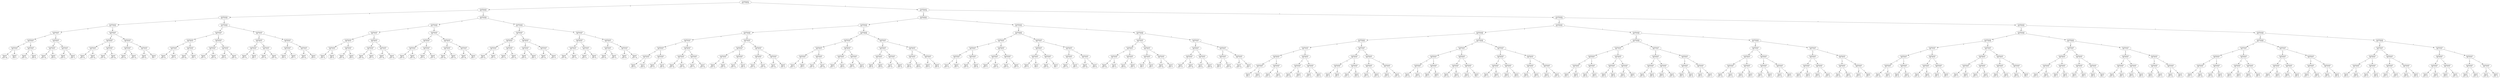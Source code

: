 // Huffman Tree
digraph {
	1931014269232 [label="CoreElement
Key: 2.55e-08"]
	1931014268752 [label="CoreElement
Key: 6.3e-09"]
	1931014269232 -> 1931014268752 [label=0]
	1931014267984 [label="CoreElement
Key: 3.1e-09"]
	1931014268752 -> 1931014267984 [label=0]
	1931014267600 [label="CoreElement
Key: 1.5e-09"]
	1931014267984 -> 1931014267600 [label=0]
	1931014265776 [label="CoreElement
Key: 7e-10"]
	1931014267600 -> 1931014265776 [label=0]
	1931014261744 [label="CoreElement
Key: 3e-10"]
	1931014265776 -> 1931014261744 [label=0]
	1931014201968 [label="CoreElement
Key: 1e-10"]
	1931014261744 -> 1931014201968 [label=0]
	1931014193616 [label="Element
Key: 0
Data: 189"]
	1931014201968 -> 1931014193616 [label=0]
	1931014086512 [label="Element
Key: 0
Data: 9"]
	1931014201968 -> 1931014086512 [label=1]
	1931014207728 [label="CoreElement
Key: 1e-10"]
	1931014261744 -> 1931014207728 [label=1]
	1931014092128 [label="Element
Key: 0
Data: 124"]
	1931014207728 -> 1931014092128 [label=0]
	1931014089152 [label="Element
Key: 0
Data: 62"]
	1931014207728 -> 1931014089152 [label=1]
	1931014259344 [label="CoreElement
Key: 3e-10"]
	1931014265776 -> 1931014259344 [label=1]
	1931014205520 [label="CoreElement
Key: 1e-10"]
	1931014259344 -> 1931014205520 [label=0]
	1931014090976 [label="Element
Key: 0
Data: 100"]
	1931014205520 -> 1931014090976 [label=0]
	1931014088576 [label="Element
Key: 0
Data: 50"]
	1931014205520 -> 1931014088576 [label=1]
	1931014199856 [label="CoreElement
Key: 1e-10"]
	1931014259344 -> 1931014199856 [label=1]
	1931014194672 [label="Element
Key: 0
Data: 211"]
	1931014199856 -> 1931014194672 [label=0]
	1931014089680 [label="Element
Key: 0
Data: 73"]
	1931014199856 -> 1931014089680 [label=1]
	1931014265584 [label="CoreElement
Key: 7e-10"]
	1931014267600 -> 1931014265584 [label=1]
	1931014261456 [label="CoreElement
Key: 3e-10"]
	1931014265584 -> 1931014261456 [label=0]
	1931014201776 [label="CoreElement
Key: 1e-10"]
	1931014261456 -> 1931014201776 [label=0]
	1931014193712 [label="Element
Key: 0
Data: 191"]
	1931014201776 -> 1931014193712 [label=0]
	1931014093760 [label="Element
Key: 0
Data: 158"]
	1931014201776 -> 1931014093760 [label=1]
	1931014202448 [label="CoreElement
Key: 1e-10"]
	1931014261456 -> 1931014202448 [label=1]
	1931014193376 [label="Element
Key: 0
Data: 184"]
	1931014202448 -> 1931014193376 [label=0]
	1931014093856 [label="Element
Key: 0
Data: 160"]
	1931014202448 -> 1931014093856 [label=1]
	1931014263088 [label="CoreElement
Key: 3e-10"]
	1931014265584 -> 1931014263088 [label=1]
	1931014197264 [label="CoreElement
Key: 1e-10"]
	1931014263088 -> 1931014197264 [label=0]
	1931014196304 [label="Element
Key: 0
Data: 245"]
	1931014197264 -> 1931014196304 [label=0]
	1931014092368 [label="Element
Key: 0
Data: 129"]
	1931014197264 -> 1931014092368 [label=1]
	1931014196928 [label="CoreElement
Key: 1e-10"]
	1931014263088 -> 1931014196928 [label=1]
	1931014196640 [label="Element
Key: 0
Data: 252"]
	1931014196928 -> 1931014196640 [label=0]
	1931014086368 [label="Element
Key: 0
Data: 7"]
	1931014196928 -> 1931014086368 [label=1]
	1931014267024 [label="CoreElement
Key: 1.5e-09"]
	1931014267984 -> 1931014267024 [label=1]
	1931014264336 [label="CoreElement
Key: 7e-10"]
	1931014267024 -> 1931014264336 [label=0]
	1931014262032 [label="CoreElement
Key: 3e-10"]
	1931014264336 -> 1931014262032 [label=0]
	1931014200816 [label="CoreElement
Key: 1e-10"]
	1931014262032 -> 1931014200816 [label=0]
	1931014194192 [label="Element
Key: 0
Data: 201"]
	1931014200816 -> 1931014194192 [label=0]
	1931014093472 [label="Element
Key: 0
Data: 152"]
	1931014200816 -> 1931014093472 [label=1]
	1931014200144 [label="CoreElement
Key: 1e-10"]
	1931014262032 -> 1931014200144 [label=1]
	1931014194528 [label="Element
Key: 0
Data: 208"]
	1931014200144 -> 1931014194528 [label=0]
	1931014089728 [label="Element
Key: 0
Data: 74"]
	1931014200144 -> 1931014089728 [label=1]
	1931014259152 [label="CoreElement
Key: 3e-10"]
	1931014264336 -> 1931014259152 [label=1]
	1931014199568 [label="CoreElement
Key: 1e-10"]
	1931014259152 -> 1931014199568 [label=0]
	1931014194816 [label="Element
Key: 0
Data: 214"]
	1931014199568 -> 1931014194816 [label=0]
	1931014093136 [label="Element
Key: 0
Data: 145"]
	1931014199568 -> 1931014093136 [label=1]
	1931014198800 [label="CoreElement
Key: 1e-10"]
	1931014259152 -> 1931014198800 [label=1]
	1931014195200 [label="Element
Key: 0
Data: 222"]
	1931014198800 -> 1931014195200 [label=0]
	1931014092992 [label="Element
Key: 0
Data: 142"]
	1931014198800 -> 1931014092992 [label=1]
	1931014264144 [label="CoreElement
Key: 7e-10"]
	1931014267024 -> 1931014264144 [label=1]
	1931014258864 [label="CoreElement
Key: 3e-10"]
	1931014264144 -> 1931014258864 [label=0]
	1931014198992 [label="CoreElement
Key: 1e-10"]
	1931014258864 -> 1931014198992 [label=0]
	1931014195104 [label="Element
Key: 0
Data: 220"]
	1931014198992 -> 1931014195104 [label=0]
	1931014086896 [label="Element
Key: 0
Data: 17"]
	1931014198992 -> 1931014086896 [label=1]
	1931014201488 [label="CoreElement
Key: 1e-10"]
	1931014258864 -> 1931014201488 [label=1]
	1931014193856 [label="Element
Key: 0
Data: 194"]
	1931014201488 -> 1931014193856 [label=0]
	1931014093664 [label="Element
Key: 0
Data: 156"]
	1931014201488 -> 1931014093664 [label=1]
	1931014209072 [label="CoreElement
Key: 3e-10"]
	1931014264144 -> 1931014209072 [label=1]
	1931014206576 [label="CoreElement
Key: 1e-10"]
	1931014209072 -> 1931014206576 [label=0]
	1931014088816 [label="Element
Key: 0
Data: 55"]
	1931014206576 -> 1931014088816 [label=0]
	1931014091504 [label="Element
Key: 0
Data: 111"]
	1931014206576 -> 1931014091504 [label=1]
	1931014197792 [label="CoreElement
Key: 1e-10"]
	1931014209072 -> 1931014197792 [label=1]
	1931014195776 [label="Element
Key: 0
Data: 234"]
	1931014197792 -> 1931014195776 [label=0]
	1931014089392 [label="Element
Key: 0
Data: 67"]
	1931014197792 -> 1931014089392 [label=1]
	1931014268176 [label="CoreElement
Key: 3.1e-09"]
	1931014268752 -> 1931014268176 [label=1]
	1931014266736 [label="CoreElement
Key: 1.5e-09"]
	1931014268176 -> 1931014266736 [label=0]
	1931014263952 [label="CoreElement
Key: 7e-10"]
	1931014266736 -> 1931014263952 [label=0]
	1931014262416 [label="CoreElement
Key: 3e-10"]
	1931014263952 -> 1931014262416 [label=0]
	1931014206096 [label="CoreElement
Key: 1e-10"]
	1931014262416 -> 1931014206096 [label=0]
	1931014087424 [label="Element
Key: 0
Data: 26"]
	1931014206096 -> 1931014087424 [label=0]
	1931014088720 [label="Element
Key: 0
Data: 53"]
	1931014206096 -> 1931014088720 [label=1]
	1931014205904 [label="CoreElement
Key: 1e-10"]
	1931014262416 -> 1931014205904 [label=1]
	1931014091168 [label="Element
Key: 0
Data: 104"]
	1931014205904 -> 1931014091168 [label=0]
	1931014088672 [label="Element
Key: 0
Data: 52"]
	1931014205904 -> 1931014088672 [label=1]
	1931014209168 [label="CoreElement
Key: 3e-10"]
	1931014263952 -> 1931014209168 [label=1]
	1931014198032 [label="CoreElement
Key: 1e-10"]
	1931014209168 -> 1931014198032 [label=0]
	1931014195584 [label="Element
Key: 0
Data: 230"]
	1931014198032 -> 1931014195584 [label=0]
	1931014092752 [label="Element
Key: 0
Data: 137"]
	1931014198032 -> 1931014092752 [label=1]
	1931014197600 [label="CoreElement
Key: 1e-10"]
	1931014209168 -> 1931014197600 [label=1]
	1931014195968 [label="Element
Key: 0
Data: 238"]
	1931014197600 -> 1931014195968 [label=0]
	1931014092560 [label="Element
Key: 0
Data: 133"]
	1931014197600 -> 1931014092560 [label=1]
	1931014263472 [label="CoreElement
Key: 7e-10"]
	1931014266736 -> 1931014263472 [label=1]
	1931014208304 [label="CoreElement
Key: 3e-10"]
	1931014263472 -> 1931014208304 [label=0]
	1931014197168 [label="CoreElement
Key: 1e-10"]
	1931014208304 -> 1931014197168 [label=0]
	1931014196400 [label="Element
Key: 0
Data: 247"]
	1931014197168 -> 1931014196400 [label=0]
	1931014092320 [label="Element
Key: 0
Data: 128"]
	1931014197168 -> 1931014092320 [label=1]
	1931014197456 [label="CoreElement
Key: 1e-10"]
	1931014208304 -> 1931014197456 [label=1]
	1931014196112 [label="Element
Key: 0
Data: 241"]
	1931014197456 -> 1931014196112 [label=0]
	1931014092464 [label="Element
Key: 0
Data: 131"]
	1931014197456 -> 1931014092464 [label=1]
	1931014260016 [label="CoreElement
Key: 3e-10"]
	1931014263472 -> 1931014260016 [label=1]
	1931014201008 [label="CoreElement
Key: 1e-10"]
	1931014260016 -> 1931014201008 [label=0]
	1931014194096 [label="Element
Key: 0
Data: 199"]
	1931014201008 -> 1931014194096 [label=0]
	1931014093520 [label="Element
Key: 0
Data: 153"]
	1931014201008 -> 1931014093520 [label=1]
	1931014201296 [label="CoreElement
Key: 1e-10"]
	1931014260016 -> 1931014201296 [label=1]
	1931014193952 [label="Element
Key: 0
Data: 196"]
	1931014201296 -> 1931014193952 [label=0]
	1931014089872 [label="Element
Key: 0
Data: 77"]
	1931014201296 -> 1931014089872 [label=1]
	1931014266544 [label="CoreElement
Key: 1.5e-09"]
	1931014268176 -> 1931014266544 [label=1]
	1931014265968 [label="CoreElement
Key: 7e-10"]
	1931014266544 -> 1931014265968 [label=0]
	1931014262224 [label="CoreElement
Key: 3e-10"]
	1931014265968 -> 1931014262224 [label=0]
	1931014198704 [label="CoreElement
Key: 1e-10"]
	1931014262224 -> 1931014198704 [label=0]
	1931014195248 [label="Element
Key: 0
Data: 223"]
	1931014198704 -> 1931014195248 [label=0]
	1931014092944 [label="Element
Key: 0
Data: 141"]
	1931014198704 -> 1931014092944 [label=1]
	1931014199376 [label="CoreElement
Key: 1e-10"]
	1931014262224 -> 1931014199376 [label=1]
	1931014194912 [label="Element
Key: 0
Data: 216"]
	1931014199376 -> 1931014194912 [label=0]
	1931014093088 [label="Element
Key: 0
Data: 144"]
	1931014199376 -> 1931014093088 [label=1]
	1931014208016 [label="CoreElement
Key: 3e-10"]
	1931014265968 -> 1931014208016 [label=1]
	1931014196976 [label="CoreElement
Key: 1e-10"]
	1931014208016 -> 1931014196976 [label=0]
	1931014196592 [label="Element
Key: 0
Data: 251"]
	1931014196976 -> 1931014196592 [label=0]
	1931014086800 [label="Element
Key: 0
Data: 15"]
	1931014196976 -> 1931014086800 [label=1]
	1931014201680 [label="CoreElement
Key: 1e-10"]
	1931014208016 -> 1931014201680 [label=1]
	1931014193760 [label="Element
Key: 0
Data: 192"]
	1931014201680 -> 1931014193760 [label=0]
	1931014093712 [label="Element
Key: 0
Data: 157"]
	1931014201680 -> 1931014093712 [label=1]
	1931014264624 [label="CoreElement
Key: 7e-10"]
	1931014266544 -> 1931014264624 [label=1]
	1931014259536 [label="CoreElement
Key: 3e-10"]
	1931014264624 -> 1931014259536 [label=0]
	1931014200336 [label="CoreElement
Key: 1e-10"]
	1931014259536 -> 1931014200336 [label=0]
	1931014194432 [label="Element
Key: 0
Data: 206"]
	1931014200336 -> 1931014194432 [label=0]
	1931014093376 [label="Element
Key: 0
Data: 150"]
	1931014200336 -> 1931014093376 [label=1]
	1931014199760 [label="CoreElement
Key: 1e-10"]
	1931014259536 -> 1931014199760 [label=1]
	1931014194720 [label="Element
Key: 0
Data: 212"]
	1931014199760 -> 1931014194720 [label=0]
	1931014087904 [label="Element
Key: 0
Data: 36"]
	1931014199760 -> 1931014087904 [label=1]
	1931014259824 [label="CoreElement
Key: 3e-10"]
	1931014264624 -> 1931014259824 [label=1]
	1931014200720 [label="CoreElement
Key: 1e-10"]
	1931014259824 -> 1931014200720 [label=0]
	1931014194240 [label="Element
Key: 0
Data: 202"]
	1931014200720 -> 1931014194240 [label=0]
	1931014093424 [label="Element
Key: 0
Data: 151"]
	1931014200720 -> 1931014093424 [label=1]
	1931014200240 [label="CoreElement
Key: 1e-10"]
	1931014259824 -> 1931014200240 [label=1]
	1931014194480 [label="Element
Key: 0
Data: 207"]
	1931014200240 -> 1931014194480 [label=0]
	1931014093328 [label="Element
Key: 0
Data: 149"]
	1931014200240 -> 1931014093328 [label=1]
	1931014269136 [label="CoreElement
Key: 1.91e-08"]
	1931014269232 -> 1931014269136 [label=1]
	1931014268848 [label="CoreElement
Key: 6.3e-09"]
	1931014269136 -> 1931014268848 [label=0]
	1931014268368 [label="CoreElement
Key: 3.1e-09"]
	1931014268848 -> 1931014268368 [label=0]
	1931014267120 [label="CoreElement
Key: 1.5e-09"]
	1931014268368 -> 1931014267120 [label=0]
	1931014265488 [label="CoreElement
Key: 7e-10"]
	1931014267120 -> 1931014265488 [label=0]
	1931014260208 [label="CoreElement
Key: 3e-10"]
	1931014265488 -> 1931014260208 [label=0]
	1931014204752 [label="CoreElement
Key: 1e-10"]
	1931014260208 -> 1931014204752 [label=0]
	1931014088384 [label="Element
Key: 0
Data: 46"]
	1931014204752 -> 1931014088384 [label=0]
	1931014090640 [label="Element
Key: 0
Data: 93"]
	1931014204752 -> 1931014090640 [label=1]
	1931014201200 [label="CoreElement
Key: 1e-10"]
	1931014260208 -> 1931014201200 [label=1]
	1931014194000 [label="Element
Key: 0
Data: 197"]
	1931014201200 -> 1931014194000 [label=0]
	1931014088000 [label="Element
Key: 0
Data: 38"]
	1931014201200 -> 1931014088000 [label=1]
	1931014260496 [label="CoreElement
Key: 3e-10"]
	1931014265488 -> 1931014260496 [label=1]
	1931014202352 [label="CoreElement
Key: 1e-10"]
	1931014260496 -> 1931014202352 [label=0]
	1931014193424 [label="Element
Key: 0
Data: 185"]
	1931014202352 -> 1931014193424 [label=0]
	1931014093808 [label="Element
Key: 0
Data: 159"]
	1931014202352 -> 1931014093808 [label=1]
	1931014203024 [label="CoreElement
Key: 1e-10"]
	1931014260496 -> 1931014203024 [label=1]
	1931014094720 [label="Element
Key: 0
Data: 178"]
	1931014203024 -> 1931014094720 [label=0]
	1931014094000 [label="Element
Key: 0
Data: 163"]
	1931014203024 -> 1931014094000 [label=1]
	1931014264432 [label="CoreElement
Key: 7e-10"]
	1931014267120 -> 1931014264432 [label=1]
	1931014259248 [label="CoreElement
Key: 3e-10"]
	1931014264432 -> 1931014259248 [label=0]
	1931014205616 [label="CoreElement
Key: 1e-10"]
	1931014259248 -> 1931014205616 [label=0]
	1931014091024 [label="Element
Key: 0
Data: 101"]
	1931014205616 -> 1931014091024 [label=0]
	1931014091072 [label="Element
Key: 0
Data: 102"]
	1931014205616 -> 1931014091072 [label=1]
	1931014199088 [label="CoreElement
Key: 1e-10"]
	1931014259248 -> 1931014199088 [label=1]
	1931014195056 [label="Element
Key: 0
Data: 219"]
	1931014199088 -> 1931014195056 [label=0]
	1931014087856 [label="Element
Key: 0
Data: 35"]
	1931014199088 -> 1931014087856 [label=1]
	1931014258768 [label="CoreElement
Key: 3e-10"]
	1931014264432 -> 1931014258768 [label=1]
	1931014206000 [label="CoreElement
Key: 1e-10"]
	1931014258768 -> 1931014206000 [label=0]
	1931014091216 [label="Element
Key: 0
Data: 105"]
	1931014206000 -> 1931014091216 [label=0]
	1931014091264 [label="Element
Key: 0
Data: 106"]
	1931014206000 -> 1931014091264 [label=1]
	1931014198224 [label="CoreElement
Key: 1e-10"]
	1931014258768 -> 1931014198224 [label=1]
	1931014195488 [label="Element
Key: 0
Data: 228"]
	1931014198224 -> 1931014195488 [label=0]
	1931014087808 [label="Element
Key: 0
Data: 34"]
	1931014198224 -> 1931014087808 [label=1]
	1931014267312 [label="CoreElement
Key: 1.5e-09"]
	1931014268368 -> 1931014267312 [label=1]
	1931014265008 [label="CoreElement
Key: 7e-10"]
	1931014267312 -> 1931014265008 [label=0]
	1931014261360 [label="CoreElement
Key: 3e-10"]
	1931014265008 -> 1931014261360 [label=0]
	1931014203600 [label="CoreElement
Key: 1e-10"]
	1931014261360 -> 1931014203600 [label=0]
	1931014094432 [label="Element
Key: 0
Data: 172"]
	1931014203600 -> 1931014094432 [label=0]
	1931014088144 [label="Element
Key: 0
Data: 41"]
	1931014203600 -> 1931014088144 [label=1]
	1931014203792 [label="CoreElement
Key: 1e-10"]
	1931014261360 -> 1931014203792 [label=1]
	1931014094192 [label="Element
Key: 0
Data: 167"]
	1931014203792 -> 1931014094192 [label=0]
	1931014094240 [label="Element
Key: 0
Data: 168"]
	1931014203792 -> 1931014094240 [label=1]
	1931014261168 [label="CoreElement
Key: 3e-10"]
	1931014265008 -> 1931014261168 [label=1]
	1931014203696 [label="CoreElement
Key: 1e-10"]
	1931014261168 -> 1931014203696 [label=0]
	1931014094384 [label="Element
Key: 0
Data: 171"]
	1931014203696 -> 1931014094384 [label=0]
	1931014090160 [label="Element
Key: 0
Data: 83"]
	1931014203696 -> 1931014090160 [label=1]
	1931014203216 [label="CoreElement
Key: 1e-10"]
	1931014261168 -> 1931014203216 [label=1]
	1931014094624 [label="Element
Key: 0
Data: 176"]
	1931014203216 -> 1931014094624 [label=0]
	1931014090112 [label="Element
Key: 0
Data: 82"]
	1931014203216 -> 1931014090112 [label=1]
	1931014265200 [label="CoreElement
Key: 7e-10"]
	1931014267312 -> 1931014265200 [label=1]
	1931014260784 [label="CoreElement
Key: 3e-10"]
	1931014265200 -> 1931014260784 [label=0]
	1931014204080 [label="CoreElement
Key: 1e-10"]
	1931014260784 -> 1931014204080 [label=0]
	1931014090256 [label="Element
Key: 0
Data: 85"]
	1931014204080 -> 1931014090256 [label=0]
	1931014090304 [label="Element
Key: 0
Data: 86"]
	1931014204080 -> 1931014090304 [label=1]
	1931014202160 [label="CoreElement
Key: 1e-10"]
	1931014260784 -> 1931014202160 [label=1]
	1931014193520 [label="Element
Key: 0
Data: 187"]
	1931014202160 -> 1931014193520 [label=0]
	1931014088048 [label="Element
Key: 0
Data: 39"]
	1931014202160 -> 1931014088048 [label=1]
	1931014260304 [label="CoreElement
Key: 3e-10"]
	1931014265200 -> 1931014260304 [label=1]
	1931014204464 [label="CoreElement
Key: 1e-10"]
	1931014260304 -> 1931014204464 [label=0]
	1931014090448 [label="Element
Key: 0
Data: 89"]
	1931014204464 -> 1931014090448 [label=0]
	1931014090496 [label="Element
Key: 0
Data: 90"]
	1931014204464 -> 1931014090496 [label=1]
	1931014204656 [label="CoreElement
Key: 1e-10"]
	1931014260304 -> 1931014204656 [label=1]
	1931014090544 [label="Element
Key: 0
Data: 91"]
	1931014204656 -> 1931014090544 [label=0]
	1931014090592 [label="Element
Key: 0
Data: 92"]
	1931014204656 -> 1931014090592 [label=1]
	1931014268080 [label="CoreElement
Key: 3.1e-09"]
	1931014268848 -> 1931014268080 [label=1]
	1931014266640 [label="CoreElement
Key: 1.5e-09"]
	1931014268080 -> 1931014266640 [label=0]
	1931014265872 [label="CoreElement
Key: 7e-10"]
	1931014266640 -> 1931014265872 [label=0]
	1931014209456 [label="CoreElement
Key: 3e-10"]
	1931014265872 -> 1931014209456 [label=0]
	1931014198608 [label="CoreElement
Key: 1e-10"]
	1931014209456 -> 1931014198608 [label=0]
	1931014195296 [label="Element
Key: 0
Data: 224"]
	1931014198608 -> 1931014195296 [label=0]
	1931014089536 [label="Element
Key: 0
Data: 70"]
	1931014198608 -> 1931014089536 [label=1]
	1931014197936 [label="CoreElement
Key: 1e-10"]
	1931014209456 -> 1931014197936 [label=1]
	1931014195632 [label="Element
Key: 0
Data: 231"]
	1931014197936 -> 1931014195632 [label=0]
	1931014089440 [label="Element
Key: 0
Data: 68"]
	1931014197936 -> 1931014089440 [label=1]
	1931014258960 [label="CoreElement
Key: 3e-10"]
	1931014265872 -> 1931014258960 [label=1]
	1931014199280 [label="CoreElement
Key: 1e-10"]
	1931014258960 -> 1931014199280 [label=0]
	1931014194960 [label="Element
Key: 0
Data: 217"]
	1931014199280 -> 1931014194960 [label=0]
	1931014093040 [label="Element
Key: 0
Data: 143"]
	1931014199280 -> 1931014093040 [label=1]
	1931014199952 [label="CoreElement
Key: 1e-10"]
	1931014258960 -> 1931014199952 [label=1]
	1931014194624 [label="Element
Key: 0
Data: 210"]
	1931014199952 -> 1931014194624 [label=0]
	1931014093232 [label="Element
Key: 0
Data: 147"]
	1931014199952 -> 1931014093232 [label=1]
	1931014263856 [label="CoreElement
Key: 7e-10"]
	1931014266640 -> 1931014263856 [label=1]
	1931014262512 [label="CoreElement
Key: 3e-10"]
	1931014263856 -> 1931014262512 [label=0]
	1931014198896 [label="CoreElement
Key: 1e-10"]
	1931014262512 -> 1931014198896 [label=0]
	1931014195152 [label="Element
Key: 0
Data: 221"]
	1931014198896 -> 1931014195152 [label=0]
	1931014086464 [label="Element
Key: 0
Data: 8"]
	1931014198896 -> 1931014086464 [label=1]
	1931014196832 [label="CoreElement
Key: 1e-10"]
	1931014262512 -> 1931014196832 [label=1]
	1931014196736 [label="Element
Key: 0
Data: 254"]
	1931014196832 -> 1931014196736 [label=0]
	1931004337360 [label="Element
Key: 0
Data: 1"]
	1931014196832 -> 1931004337360 [label=1]
	1931014208400 [label="CoreElement
Key: 3e-10"]
	1931014263856 -> 1931014208400 [label=1]
	1931014207152 [label="CoreElement
Key: 1e-10"]
	1931014208400 -> 1931014207152 [label=0]
	1931014091840 [label="Element
Key: 0
Data: 118"]
	1931014207152 -> 1931014091840 [label=0]
	1931014086752 [label="Element
Key: 0
Data: 14"]
	1931014207152 -> 1931014086752 [label=1]
	1931014197072 [label="CoreElement
Key: 1e-10"]
	1931014208400 -> 1931014197072 [label=1]
	1931014196496 [label="Element
Key: 0
Data: 249"]
	1931014197072 -> 1931014196496 [label=0]
	1931014089200 [label="Element
Key: 0
Data: 63"]
	1931014197072 -> 1931014089200 [label=1]
	1931014266928 [label="CoreElement
Key: 1.5e-09"]
	1931014268080 -> 1931014266928 [label=1]
	1931014264240 [label="CoreElement
Key: 7e-10"]
	1931014266928 -> 1931014264240 [label=0]
	1931014262128 [label="CoreElement
Key: 3e-10"]
	1931014264240 -> 1931014262128 [label=0]
	1931014200432 [label="CoreElement
Key: 1e-10"]
	1931014262128 -> 1931014200432 [label=0]
	1931014194384 [label="Element
Key: 0
Data: 205"]
	1931014200432 -> 1931014194384 [label=0]
	1931014086944 [label="Element
Key: 0
Data: 18"]
	1931014200432 -> 1931014086944 [label=1]
	1931014205328 [label="CoreElement
Key: 1e-10"]
	1931014262128 -> 1931014205328 [label=1]
	1931014090880 [label="Element
Key: 0
Data: 98"]
	1931014205328 -> 1931014090880 [label=0]
	1931014087232 [label="Element
Key: 0
Data: 24"]
	1931014205328 -> 1931014087232 [label=1]
	1931014259920 [label="CoreElement
Key: 3e-10"]
	1931014264240 -> 1931014259920 [label=1]
	1931014204944 [label="CoreElement
Key: 1e-10"]
	1931014259920 -> 1931014204944 [label=0]
	1931014086320 [label="Element
Key: 0
Data: 5"]
	1931014204944 -> 1931014086320 [label=0]
	1931014086608 [label="Element
Key: 0
Data: 11"]
	1931014204944 -> 1931014086608 [label=1]
	1931014200528 [label="CoreElement
Key: 1e-10"]
	1931014259920 -> 1931014200528 [label=1]
	1931014194336 [label="Element
Key: 0
Data: 204"]
	1931014200528 -> 1931014194336 [label=0]
	1931014087952 [label="Element
Key: 0
Data: 37"]
	1931014200528 -> 1931014087952 [label=1]
	1931014264528 [label="CoreElement
Key: 7e-10"]
	1931014266928 -> 1931014264528 [label=1]
	1931014261840 [label="CoreElement
Key: 3e-10"]
	1931014264528 -> 1931014261840 [label=0]
	1931014206192 [label="CoreElement
Key: 1e-10"]
	1931014261840 -> 1931014206192 [label=0]
	1931014091312 [label="Element
Key: 0
Data: 107"]
	1931014206192 -> 1931014091312 [label=0]
	1931014091360 [label="Element
Key: 0
Data: 108"]
	1931014206192 -> 1931014091360 [label=1]
	1931014205424 [label="CoreElement
Key: 1e-10"]
	1931014261840 -> 1931014205424 [label=1]
	1931014088528 [label="Element
Key: 0
Data: 49"]
	1931014205424 -> 1931014088528 [label=0]
	1931014090928 [label="Element
Key: 0
Data: 99"]
	1931014205424 -> 1931014090928 [label=1]
	1931014259056 [label="CoreElement
Key: 3e-10"]
	1931014264528 -> 1931014259056 [label=1]
	1931014205808 [label="CoreElement
Key: 1e-10"]
	1931014259056 -> 1931014205808 [label=0]
	1931014088624 [label="Element
Key: 0
Data: 51"]
	1931014205808 -> 1931014088624 [label=0]
	1931014091120 [label="Element
Key: 0
Data: 103"]
	1931014205808 -> 1931014091120 [label=1]
	1931014199184 [label="CoreElement
Key: 1e-10"]
	1931014259056 -> 1931014199184 [label=1]
	1931014195008 [label="Element
Key: 0
Data: 218"]
	1931014199184 -> 1931014195008 [label=0]
	1931014089584 [label="Element
Key: 0
Data: 71"]
	1931014199184 -> 1931014089584 [label=1]
	1931014269040 [label="CoreElement
Key: 1.27e-08"]
	1931014269136 -> 1931014269040 [label=1]
	1931014268656 [label="CoreElement
Key: 6.3e-09"]
	1931014269040 -> 1931014268656 [label=0]
	1931014267888 [label="CoreElement
Key: 3.1e-09"]
	1931014268656 -> 1931014267888 [label=0]
	1931014266352 [label="CoreElement
Key: 1.5e-09"]
	1931014267888 -> 1931014266352 [label=0]
	1931014263280 [label="CoreElement
Key: 7e-10"]
	1931014266352 -> 1931014263280 [label=0]
	1931014207920 [label="CoreElement
Key: 3e-10"]
	1931014263280 -> 1931014207920 [label=0]
	1931004335296 [label="CoreElement
Key: 1e-10"]
	1931014207920 -> 1931004335296 [label=0]
	1931004334096 [label="Element
Key: 0
Data: 0"]
	1931004335296 -> 1931004334096 [label=0]
	1931014196784 [label="Element
Key: 0
Data: 255"]
	1931004335296 -> 1931014196784 [label=1]
	1931014207824 [label="CoreElement
Key: 1e-10"]
	1931014207920 -> 1931014207824 [label=1]
	1931014092176 [label="Element
Key: 0
Data: 125"]
	1931014207824 -> 1931014092176 [label=0]
	1931014092224 [label="Element
Key: 0
Data: 126"]
	1931014207824 -> 1931014092224 [label=1]
	1931014263184 [label="CoreElement
Key: 3e-10"]
	1931014263280 -> 1931014263184 [label=1]
	1931014197120 [label="CoreElement
Key: 1e-10"]
	1931014263184 -> 1931014197120 [label=0]
	1931014196448 [label="Element
Key: 0
Data: 248"]
	1931014197120 -> 1931014196448 [label=0]
	1931014092272 [label="Element
Key: 0
Data: 127"]
	1931014197120 -> 1931014092272 [label=1]
	1931014207536 [label="CoreElement
Key: 1e-10"]
	1931014263184 -> 1931014207536 [label=1]
	1931014092032 [label="Element
Key: 0
Data: 122"]
	1931014207536 -> 1931014092032 [label=0]
	1931014087616 [label="Element
Key: 0
Data: 30"]
	1931014207536 -> 1931014087616 [label=1]
	1931014266256 [label="CoreElement
Key: 7e-10"]
	1931014266352 -> 1931014266256 [label=1]
	1931014262800 [label="CoreElement
Key: 3e-10"]
	1931014266256 -> 1931014262800 [label=0]
	1931014206864 [label="CoreElement
Key: 1e-10"]
	1931014262800 -> 1931014206864 [label=0]
	1931014087520 [label="Element
Key: 0
Data: 28"]
	1931014206864 -> 1931014087520 [label=0]
	1931014088912 [label="Element
Key: 0
Data: 57"]
	1931014206864 -> 1931014088912 [label=1]
	1931014206672 [label="CoreElement
Key: 1e-10"]
	1931014262800 -> 1931014206672 [label=1]
	1931014091552 [label="Element
Key: 0
Data: 112"]
	1931014206672 -> 1931014091552 [label=0]
	1931014088864 [label="Element
Key: 0
Data: 56"]
	1931014206672 -> 1931014088864 [label=1]
	1931014208208 [label="CoreElement
Key: 3e-10"]
	1931014266256 -> 1931014208208 [label=1]
	1931014207344 [label="CoreElement
Key: 1e-10"]
	1931014208208 -> 1931014207344 [label=0]
	1931014091888 [label="Element
Key: 0
Data: 119"]
	1931014207344 -> 1931014091888 [label=0]
	1931014091936 [label="Element
Key: 0
Data: 120"]
	1931014207344 -> 1931014091936 [label=1]
	1931014198512 [label="CoreElement
Key: 1e-10"]
	1931014208208 -> 1931014198512 [label=1]
	1931014195344 [label="Element
Key: 0
Data: 225"]
	1931014198512 -> 1931014195344 [label=0]
	1931014092896 [label="Element
Key: 0
Data: 140"]
	1931014198512 -> 1931014092896 [label=1]
	1931014267792 [label="CoreElement
Key: 1.5e-09"]
	1931014267888 -> 1931014267792 [label=1]
	1931014263664 [label="CoreElement
Key: 7e-10"]
	1931014267792 -> 1931014263664 [label=0]
	1931014262704 [label="CoreElement
Key: 3e-10"]
	1931014263664 -> 1931014262704 [label=0]
	1931014198128 [label="CoreElement
Key: 1e-10"]
	1931014262704 -> 1931014198128 [label=0]
	1931014195536 [label="Element
Key: 0
Data: 229"]
	1931014198128 -> 1931014195536 [label=0]
	1931014092800 [label="Element
Key: 0
Data: 138"]
	1931014198128 -> 1931014092800 [label=1]
	1931014206480 [label="CoreElement
Key: 1e-10"]
	1931014262704 -> 1931014206480 [label=1]
	1931014086704 [label="Element
Key: 0
Data: 13"]
	1931014206480 -> 1931014086704 [label=0]
	1931014087472 [label="Element
Key: 0
Data: 27"]
	1931014206480 -> 1931014087472 [label=1]
	1931014208496 [label="CoreElement
Key: 3e-10"]
	1931014263664 -> 1931014208496 [label=1]
	1931014197312 [label="CoreElement
Key: 1e-10"]
	1931014208496 -> 1931014197312 [label=0]
	1931014196256 [label="Element
Key: 0
Data: 244"]
	1931014197312 -> 1931014196256 [label=0]
	1931014092416 [label="Element
Key: 0
Data: 130"]
	1931014197312 -> 1931014092416 [label=1]
	1931014196880 [label="CoreElement
Key: 1e-10"]
	1931014208496 -> 1931014196880 [label=1]
	1931014196688 [label="Element
Key: 0
Data: 253"]
	1931014196880 -> 1931014196688 [label=0]
	1931004338320 [label="Element
Key: 0
Data: 3"]
	1931014196880 -> 1931004338320 [label=1]
	1931014266064 [label="CoreElement
Key: 7e-10"]
	1931014267792 -> 1931014266064 [label=1]
	1931014208688 [label="CoreElement
Key: 3e-10"]
	1931014266064 -> 1931014208688 [label=0]
	1931014206960 [label="CoreElement
Key: 1e-10"]
	1931014208688 -> 1931014206960 [label=0]
	1931014091696 [label="Element
Key: 0
Data: 115"]
	1931014206960 -> 1931014091696 [label=0]
	1931014091744 [label="Element
Key: 0
Data: 116"]
	1931014206960 -> 1931014091744 [label=1]
	1931014197408 [label="CoreElement
Key: 1e-10"]
	1931014208688 -> 1931014197408 [label=1]
	1931014196160 [label="Element
Key: 0
Data: 242"]
	1931014197408 -> 1931014196160 [label=0]
	1931014089296 [label="Element
Key: 0
Data: 65"]
	1931014197408 -> 1931014089296 [label=1]
	1931014208976 [label="CoreElement
Key: 3e-10"]
	1931014266064 -> 1931014208976 [label=1]
	1931014197840 [label="CoreElement
Key: 1e-10"]
	1931014208976 -> 1931014197840 [label=0]
	1931014195728 [label="Element
Key: 0
Data: 233"]
	1931014197840 -> 1931014195728 [label=0]
	1931014092656 [label="Element
Key: 0
Data: 135"]
	1931014197840 -> 1931014092656 [label=1]
	1931014198416 [label="CoreElement
Key: 1e-10"]
	1931014208976 -> 1931014198416 [label=1]
	1931014195392 [label="Element
Key: 0
Data: 226"]
	1931014198416 -> 1931014195392 [label=0]
	1931014092848 [label="Element
Key: 0
Data: 139"]
	1931014198416 -> 1931014092848 [label=1]
	1931014268560 [label="CoreElement
Key: 3.1e-09"]
	1931014268656 -> 1931014268560 [label=1]
	1931014267504 [label="CoreElement
Key: 1.5e-09"]
	1931014268560 -> 1931014267504 [label=0]
	1931014264816 [label="CoreElement
Key: 7e-10"]
	1931014267504 -> 1931014264816 [label=0]
	1931014261648 [label="CoreElement
Key: 3e-10"]
	1931014264816 -> 1931014261648 [label=0]
	1931014204560 [label="CoreElement
Key: 1e-10"]
	1931014261648 -> 1931014204560 [label=0]
	1931014087136 [label="Element
Key: 0
Data: 22"]
	1931014204560 -> 1931014087136 [label=0]
	1931014088336 [label="Element
Key: 0
Data: 45"]
	1931014204560 -> 1931014088336 [label=1]
	1931014204368 [label="CoreElement
Key: 1e-10"]
	1931014261648 -> 1931014204368 [label=1]
	1931014090400 [label="Element
Key: 0
Data: 88"]
	1931014204368 -> 1931014090400 [label=0]
	1931014088288 [label="Element
Key: 0
Data: 44"]
	1931014204368 -> 1931014088288 [label=1]
	1931014259728 [label="CoreElement
Key: 3e-10"]
	1931014264816 -> 1931014259728 [label=1]
	1931014205136 [label="CoreElement
Key: 1e-10"]
	1931014259728 -> 1931014205136 [label=0]
	1931014090736 [label="Element
Key: 0
Data: 95"]
	1931014205136 -> 1931014090736 [label=0]
	1931014090784 [label="Element
Key: 0
Data: 96"]
	1931014205136 -> 1931014090784 [label=1]
	1931014200624 [label="CoreElement
Key: 1e-10"]
	1931014259728 -> 1931014200624 [label=1]
	1931014194288 [label="Element
Key: 0
Data: 203"]
	1931014200624 -> 1931014194288 [label=0]
	1931014089776 [label="Element
Key: 0
Data: 75"]
	1931014200624 -> 1931014089776 [label=1]
	1931014266160 [label="CoreElement
Key: 7e-10"]
	1931014267504 -> 1931014266160 [label=1]
	1931014262608 [label="CoreElement
Key: 3e-10"]
	1931014266160 -> 1931014262608 [label=0]
	1931014197552 [label="CoreElement
Key: 1e-10"]
	1931014262608 -> 1931014197552 [label=0]
	1931014196016 [label="Element
Key: 0
Data: 239"]
	1931014197552 -> 1931014196016 [label=0]
	1931014089344 [label="Element
Key: 0
Data: 66"]
	1931014197552 -> 1931014089344 [label=1]
	1931014197888 [label="CoreElement
Key: 1e-10"]
	1931014262608 -> 1931014197888 [label=1]
	1931014195680 [label="Element
Key: 0
Data: 232"]
	1931014197888 -> 1931014195680 [label=0]
	1931014092704 [label="Element
Key: 0
Data: 136"]
	1931014197888 -> 1931014092704 [label=1]
	1931014262992 [label="CoreElement
Key: 3e-10"]
	1931014266160 -> 1931014262992 [label=1]
	1931014207248 [label="CoreElement
Key: 1e-10"]
	1931014262992 -> 1931014207248 [label=0]
	1931014087568 [label="Element
Key: 0
Data: 29"]
	1931014207248 -> 1931014087568 [label=0]
	1931014089008 [label="Element
Key: 0
Data: 59"]
	1931014207248 -> 1931014089008 [label=1]
	1931014207056 [label="CoreElement
Key: 1e-10"]
	1931014262992 -> 1931014207056 [label=1]
	1931014088960 [label="Element
Key: 0
Data: 58"]
	1931014207056 -> 1931014088960 [label=0]
	1931014091792 [label="Element
Key: 0
Data: 117"]
	1931014207056 -> 1931014091792 [label=1]
	1931014266448 [label="CoreElement
Key: 1.5e-09"]
	1931014268560 -> 1931014266448 [label=1]
	1931014263568 [label="CoreElement
Key: 7e-10"]
	1931014266448 -> 1931014263568 [label=0]
	1931014208592 [label="CoreElement
Key: 3e-10"]
	1931014263568 -> 1931014208592 [label=0]
	1931014197504 [label="CoreElement
Key: 1e-10"]
	1931014208592 -> 1931014197504 [label=0]
	1931014196064 [label="Element
Key: 0
Data: 240"]
	1931014197504 -> 1931014196064 [label=0]
	1931014092512 [label="Element
Key: 0
Data: 132"]
	1931014197504 -> 1931014092512 [label=1]
	1931014197024 [label="CoreElement
Key: 1e-10"]
	1931014208592 -> 1931014197024 [label=1]
	1931014196544 [label="Element
Key: 0
Data: 250"]
	1931014197024 -> 1931014196544 [label=0]
	1931014087664 [label="Element
Key: 0
Data: 31"]
	1931014197024 -> 1931014087664 [label=1]
	1931014209264 [label="CoreElement
Key: 3e-10"]
	1931014263568 -> 1931014209264 [label=1]
	1931014206384 [label="CoreElement
Key: 1e-10"]
	1931014209264 -> 1931014206384 [label=0]
	1931014091456 [label="Element
Key: 0
Data: 110"]
	1931014206384 -> 1931014091456 [label=0]
	1931014086416 [label="Element
Key: 0
Data: 6"]
	1931014206384 -> 1931014086416 [label=1]
	1931014197744 [label="CoreElement
Key: 1e-10"]
	1931014209264 -> 1931014197744 [label=1]
	1931014195824 [label="Element
Key: 0
Data: 235"]
	1931014197744 -> 1931014195824 [label=0]
	1931014087760 [label="Element
Key: 0
Data: 33"]
	1931014197744 -> 1931014087760 [label=1]
	1931014264720 [label="CoreElement
Key: 7e-10"]
	1931014266448 -> 1931014264720 [label=1]
	1931014259632 [label="CoreElement
Key: 3e-10"]
	1931014264720 -> 1931014259632 [label=0]
	1931014205232 [label="CoreElement
Key: 1e-10"]
	1931014259632 -> 1931014205232 [label=0]
	1931014088480 [label="Element
Key: 0
Data: 48"]
	1931014205232 -> 1931014088480 [label=0]
	1931014090832 [label="Element
Key: 0
Data: 97"]
	1931014205232 -> 1931014090832 [label=1]
	1931014201392 [label="CoreElement
Key: 1e-10"]
	1931014259632 -> 1931014201392 [label=1]
	1931014193904 [label="Element
Key: 0
Data: 195"]
	1931014201392 -> 1931014193904 [label=0]
	1931014093616 [label="Element
Key: 0
Data: 155"]
	1931014201392 -> 1931014093616 [label=1]
	1931014259440 [label="CoreElement
Key: 3e-10"]
	1931014264720 -> 1931014259440 [label=1]
	1931014200048 [label="CoreElement
Key: 1e-10"]
	1931014259440 -> 1931014200048 [label=0]
	1931014194576 [label="Element
Key: 0
Data: 209"]
	1931014200048 -> 1931014194576 [label=0]
	1931014093280 [label="Element
Key: 0
Data: 148"]
	1931014200048 -> 1931014093280 [label=1]
	1931014199472 [label="CoreElement
Key: 1e-10"]
	1931014259440 -> 1931014199472 [label=1]
	1931014194864 [label="Element
Key: 0
Data: 215"]
	1931014199472 -> 1931014194864 [label=0]
	1931014089632 [label="Element
Key: 0
Data: 72"]
	1931014199472 -> 1931014089632 [label=1]
	1931014268944 [label="CoreElement
Key: 6.3e-09"]
	1931014269040 -> 1931014268944 [label=1]
	1931014268272 [label="CoreElement
Key: 3.1e-09"]
	1931014268944 -> 1931014268272 [label=0]
	1931014267408 [label="CoreElement
Key: 1.5e-09"]
	1931014268272 -> 1931014267408 [label=0]
	1931014264912 [label="CoreElement
Key: 7e-10"]
	1931014267408 -> 1931014264912 [label=0]
	1931014260400 [label="CoreElement
Key: 3e-10"]
	1931014264912 -> 1931014260400 [label=0]
	1931014202064 [label="CoreElement
Key: 1e-10"]
	1931014260400 -> 1931014202064 [label=0]
	1931014193568 [label="Element
Key: 0
Data: 188"]
	1931014202064 -> 1931014193568 [label=0]
	1931014086992 [label="Element
Key: 0
Data: 19"]
	1931014202064 -> 1931014086992 [label=1]
	1931014203888 [label="CoreElement
Key: 1e-10"]
	1931014260400 -> 1931014203888 [label=1]
	1931014090208 [label="Element
Key: 0
Data: 84"]
	1931014203888 -> 1931014090208 [label=0]
	1931014094288 [label="Element
Key: 0
Data: 169"]
	1931014203888 -> 1931014094288 [label=1]
	1931014261552 [label="CoreElement
Key: 3e-10"]
	1931014264912 -> 1931014261552 [label=1]
	1931014202736 [label="CoreElement
Key: 1e-10"]
	1931014261552 -> 1931014202736 [label=0]
	1931014193232 [label="Element
Key: 0
Data: 181"]
	1931014202736 -> 1931014193232 [label=0]
	1931014093952 [label="Element
Key: 0
Data: 162"]
	1931014202736 -> 1931014093952 [label=1]
	1931014204176 [label="CoreElement
Key: 1e-10"]
	1931014261552 -> 1931014204176 [label=1]
	1931014086560 [label="Element
Key: 0
Data: 10"]
	1931014204176 -> 1931014086560 [label=0]
	1931014087088 [label="Element
Key: 0
Data: 21"]
	1931014204176 -> 1931014087088 [label=1]
	1931014265104 [label="CoreElement
Key: 7e-10"]
	1931014267408 -> 1931014265104 [label=1]
	1931014261264 [label="CoreElement
Key: 3e-10"]
	1931014265104 -> 1931014261264 [label=0]
	1931014203504 [label="CoreElement
Key: 1e-10"]
	1931014261264 -> 1931014203504 [label=0]
	1931014094480 [label="Element
Key: 0
Data: 173"]
	1931014203504 -> 1931014094480 [label=0]
	1931014087040 [label="Element
Key: 0
Data: 20"]
	1931014203504 -> 1931014087040 [label=1]
	1931014203312 [label="CoreElement
Key: 1e-10"]
	1931014261264 -> 1931014203312 [label=1]
	1931014094576 [label="Element
Key: 0
Data: 175"]
	1931014203312 -> 1931014094576 [label=0]
	1931014094096 [label="Element
Key: 0
Data: 165"]
	1931014203312 -> 1931014094096 [label=1]
	1931014260688 [label="CoreElement
Key: 3e-10"]
	1931014265104 -> 1931014260688 [label=1]
	1931014202640 [label="CoreElement
Key: 1e-10"]
	1931014260688 -> 1931014202640 [label=0]
	1931014193280 [label="Element
Key: 0
Data: 182"]
	1931014202640 -> 1931014193280 [label=0]
	1931014093904 [label="Element
Key: 0
Data: 161"]
	1931014202640 -> 1931014093904 [label=1]
	1931014201872 [label="CoreElement
Key: 1e-10"]
	1931014260688 -> 1931014201872 [label=1]
	1931014193664 [label="Element
Key: 0
Data: 190"]
	1931014201872 -> 1931014193664 [label=0]
	1931014085360 [label="Element
Key: 0
Data: 4"]
	1931014201872 -> 1931014085360 [label=1]
	1931014266832 [label="CoreElement
Key: 1.5e-09"]
	1931014268272 -> 1931014266832 [label=1]
	1931014265680 [label="CoreElement
Key: 7e-10"]
	1931014266832 -> 1931014265680 [label=0]
	1931014262320 [label="CoreElement
Key: 3e-10"]
	1931014265680 -> 1931014262320 [label=0]
	1931014199664 [label="CoreElement
Key: 1e-10"]
	1931014262320 -> 1931014199664 [label=0]
	1931014194768 [label="Element
Key: 0
Data: 213"]
	1931014199664 -> 1931014194768 [label=0]
	1931014093184 [label="Element
Key: 0
Data: 146"]
	1931014199664 -> 1931014093184 [label=1]
	1931014205712 [label="CoreElement
Key: 1e-10"]
	1931014262320 -> 1931014205712 [label=1]
	1931014086656 [label="Element
Key: 0
Data: 12"]
	1931014205712 -> 1931014086656 [label=0]
	1931014087328 [label="Element
Key: 0
Data: 25"]
	1931014205712 -> 1931014087328 [label=1]
	1931014261936 [label="CoreElement
Key: 3e-10"]
	1931014265680 -> 1931014261936 [label=1]
	1931014205040 [label="CoreElement
Key: 1e-10"]
	1931014261936 -> 1931014205040 [label=0]
	1931014087184 [label="Element
Key: 0
Data: 23"]
	1931014205040 -> 1931014087184 [label=0]
	1931014088432 [label="Element
Key: 0
Data: 47"]
	1931014205040 -> 1931014088432 [label=1]
	1931014204848 [label="CoreElement
Key: 1e-10"]
	1931014261936 -> 1931014204848 [label=1]
	1931014090688 [label="Element
Key: 0
Data: 94"]
	1931014204848 -> 1931014090688 [label=0]
	1931004337408 [label="Element
Key: 0
Data: 2"]
	1931014204848 -> 1931004337408 [label=1]
	1931014263760 [label="CoreElement
Key: 7e-10"]
	1931014266832 -> 1931014263760 [label=1]
	1931014208880 [label="CoreElement
Key: 3e-10"]
	1931014263760 -> 1931014208880 [label=0]
	1931014197696 [label="CoreElement
Key: 1e-10"]
	1931014208880 -> 1931014197696 [label=0]
	1931014195872 [label="Element
Key: 0
Data: 236"]
	1931014197696 -> 1931014195872 [label=0]
	1931014086848 [label="Element
Key: 0
Data: 16"]
	1931014197696 -> 1931014086848 [label=1]
	1931014197360 [label="CoreElement
Key: 1e-10"]
	1931014208880 -> 1931014197360 [label=1]
	1931014196208 [label="Element
Key: 0
Data: 243"]
	1931014197360 -> 1931014196208 [label=0]
	1931014087712 [label="Element
Key: 0
Data: 32"]
	1931014197360 -> 1931014087712 [label=1]
	1931014208112 [label="CoreElement
Key: 3e-10"]
	1931014263760 -> 1931014208112 [label=1]
	1931014207440 [label="CoreElement
Key: 1e-10"]
	1931014208112 -> 1931014207440 [label=0]
	1931014089056 [label="Element
Key: 0
Data: 60"]
	1931014207440 -> 1931014089056 [label=0]
	1931014091984 [label="Element
Key: 0
Data: 121"]
	1931014207440 -> 1931014091984 [label=1]
	1931014201584 [label="CoreElement
Key: 1e-10"]
	1931014208112 -> 1931014201584 [label=1]
	1931014193808 [label="Element
Key: 0
Data: 193"]
	1931014201584 -> 1931014193808 [label=0]
	1931014089920 [label="Element
Key: 0
Data: 78"]
	1931014201584 -> 1931014089920 [label=1]
	1931014268464 [label="CoreElement
Key: 3.1e-09"]
	1931014268944 -> 1931014268464 [label=1]
	1931014267216 [label="CoreElement
Key: 1.5e-09"]
	1931014268464 -> 1931014267216 [label=0]
	1931014265296 [label="CoreElement
Key: 7e-10"]
	1931014267216 -> 1931014265296 [label=0]
	1931014261072 [label="CoreElement
Key: 3e-10"]
	1931014265296 -> 1931014261072 [label=0]
	1931014203408 [label="CoreElement
Key: 1e-10"]
	1931014261072 -> 1931014203408 [label=0]
	1931014094528 [label="Element
Key: 0
Data: 174"]
	1931014203408 -> 1931014094528 [label=0]
	1931014094144 [label="Element
Key: 0
Data: 166"]
	1931014203408 -> 1931014094144 [label=1]
	1931014202832 [label="CoreElement
Key: 1e-10"]
	1931014261072 -> 1931014202832 [label=1]
	1931014094816 [label="Element
Key: 0
Data: 180"]
	1931014202832 -> 1931014094816 [label=0]
	1931014088096 [label="Element
Key: 0
Data: 40"]
	1931014202832 -> 1931014088096 [label=1]
	1931014260592 [label="CoreElement
Key: 3e-10"]
	1931014265296 -> 1931014260592 [label=1]
	1931014204272 [label="CoreElement
Key: 1e-10"]
	1931014260592 -> 1931014204272 [label=0]
	1931014088240 [label="Element
Key: 0
Data: 43"]
	1931014204272 -> 1931014088240 [label=0]
	1931014090352 [label="Element
Key: 0
Data: 87"]
	1931014204272 -> 1931014090352 [label=1]
	1931014202256 [label="CoreElement
Key: 1e-10"]
	1931014260592 -> 1931014202256 [label=1]
	1931014193472 [label="Element
Key: 0
Data: 186"]
	1931014202256 -> 1931014193472 [label=0]
	1931014089968 [label="Element
Key: 0
Data: 79"]
	1931014202256 -> 1931014089968 [label=1]
	1931014265392 [label="CoreElement
Key: 7e-10"]
	1931014267216 -> 1931014265392 [label=1]
	1931014260880 [label="CoreElement
Key: 3e-10"]
	1931014265392 -> 1931014260880 [label=0]
	1931014203984 [label="CoreElement
Key: 1e-10"]
	1931014260880 -> 1931014203984 [label=0]
	1931014094336 [label="Element
Key: 0
Data: 170"]
	1931014203984 -> 1931014094336 [label=0]
	1931014088192 [label="Element
Key: 0
Data: 42"]
	1931014203984 -> 1931014088192 [label=1]
	1931014202928 [label="CoreElement
Key: 1e-10"]
	1931014260880 -> 1931014202928 [label=1]
	1931014094768 [label="Element
Key: 0
Data: 179"]
	1931014202928 -> 1931014094768 [label=0]
	1931014090064 [label="Element
Key: 0
Data: 81"]
	1931014202928 -> 1931014090064 [label=1]
	1931014260976 [label="CoreElement
Key: 3e-10"]
	1931014265392 -> 1931014260976 [label=1]
	1931014203120 [label="CoreElement
Key: 1e-10"]
	1931014260976 -> 1931014203120 [label=0]
	1931014094672 [label="Element
Key: 0
Data: 177"]
	1931014203120 -> 1931014094672 [label=0]
	1931014094048 [label="Element
Key: 0
Data: 164"]
	1931014203120 -> 1931014094048 [label=1]
	1931014202544 [label="CoreElement
Key: 1e-10"]
	1931014260976 -> 1931014202544 [label=1]
	1931014193328 [label="Element
Key: 0
Data: 183"]
	1931014202544 -> 1931014193328 [label=0]
	1931014090016 [label="Element
Key: 0
Data: 80"]
	1931014202544 -> 1931014090016 [label=1]
	1931014267696 [label="CoreElement
Key: 1.5e-09"]
	1931014268464 -> 1931014267696 [label=1]
	1931014264048 [label="CoreElement
Key: 7e-10"]
	1931014267696 -> 1931014264048 [label=0]
	1931014209360 [label="CoreElement
Key: 3e-10"]
	1931014264048 -> 1931014209360 [label=0]
	1931014206288 [label="CoreElement
Key: 1e-10"]
	1931014209360 -> 1931014206288 [label=0]
	1931014088768 [label="Element
Key: 0
Data: 54"]
	1931014206288 -> 1931014088768 [label=0]
	1931014091408 [label="Element
Key: 0
Data: 109"]
	1931014206288 -> 1931014091408 [label=1]
	1931014198320 [label="CoreElement
Key: 1e-10"]
	1931014209360 -> 1931014198320 [label=1]
	1931014195440 [label="Element
Key: 0
Data: 227"]
	1931014198320 -> 1931014195440 [label=0]
	1931014089488 [label="Element
Key: 0
Data: 69"]
	1931014198320 -> 1931014089488 [label=1]
	1931014208784 [label="CoreElement
Key: 3e-10"]
	1931014264048 -> 1931014208784 [label=1]
	1931014206768 [label="CoreElement
Key: 1e-10"]
	1931014208784 -> 1931014206768 [label=0]
	1931014091600 [label="Element
Key: 0
Data: 113"]
	1931014206768 -> 1931014091600 [label=0]
	1931014091648 [label="Element
Key: 0
Data: 114"]
	1931014206768 -> 1931014091648 [label=1]
	1931014197216 [label="CoreElement
Key: 1e-10"]
	1931014208784 -> 1931014197216 [label=1]
	1931014196352 [label="Element
Key: 0
Data: 246"]
	1931014197216 -> 1931014196352 [label=0]
	1931014089248 [label="Element
Key: 0
Data: 64"]
	1931014197216 -> 1931014089248 [label=1]
	1931014263376 [label="CoreElement
Key: 7e-10"]
	1931014267696 -> 1931014263376 [label=1]
	1931014262896 [label="CoreElement
Key: 3e-10"]
	1931014263376 -> 1931014262896 [label=0]
	1931014197648 [label="CoreElement
Key: 1e-10"]
	1931014262896 -> 1931014197648 [label=0]
	1931014195920 [label="Element
Key: 0
Data: 237"]
	1931014197648 -> 1931014195920 [label=0]
	1931014092608 [label="Element
Key: 0
Data: 134"]
	1931014197648 -> 1931014092608 [label=1]
	1931014207632 [label="CoreElement
Key: 1e-10"]
	1931014262896 -> 1931014207632 [label=1]
	1931014089104 [label="Element
Key: 0
Data: 61"]
	1931014207632 -> 1931014089104 [label=0]
	1931014092080 [label="Element
Key: 0
Data: 123"]
	1931014207632 -> 1931014092080 [label=1]
	1931014260112 [label="CoreElement
Key: 3e-10"]
	1931014263376 -> 1931014260112 [label=1]
	1931014201104 [label="CoreElement
Key: 1e-10"]
	1931014260112 -> 1931014201104 [label=0]
	1931014194048 [label="Element
Key: 0
Data: 198"]
	1931014201104 -> 1931014194048 [label=0]
	1931014093568 [label="Element
Key: 0
Data: 154"]
	1931014201104 -> 1931014093568 [label=1]
	1931014200912 [label="CoreElement
Key: 1e-10"]
	1931014260112 -> 1931014200912 [label=1]
	1931014194144 [label="Element
Key: 0
Data: 200"]
	1931014200912 -> 1931014194144 [label=0]
	1931014089824 [label="Element
Key: 0
Data: 76"]
	1931014200912 -> 1931014089824 [label=1]
}
